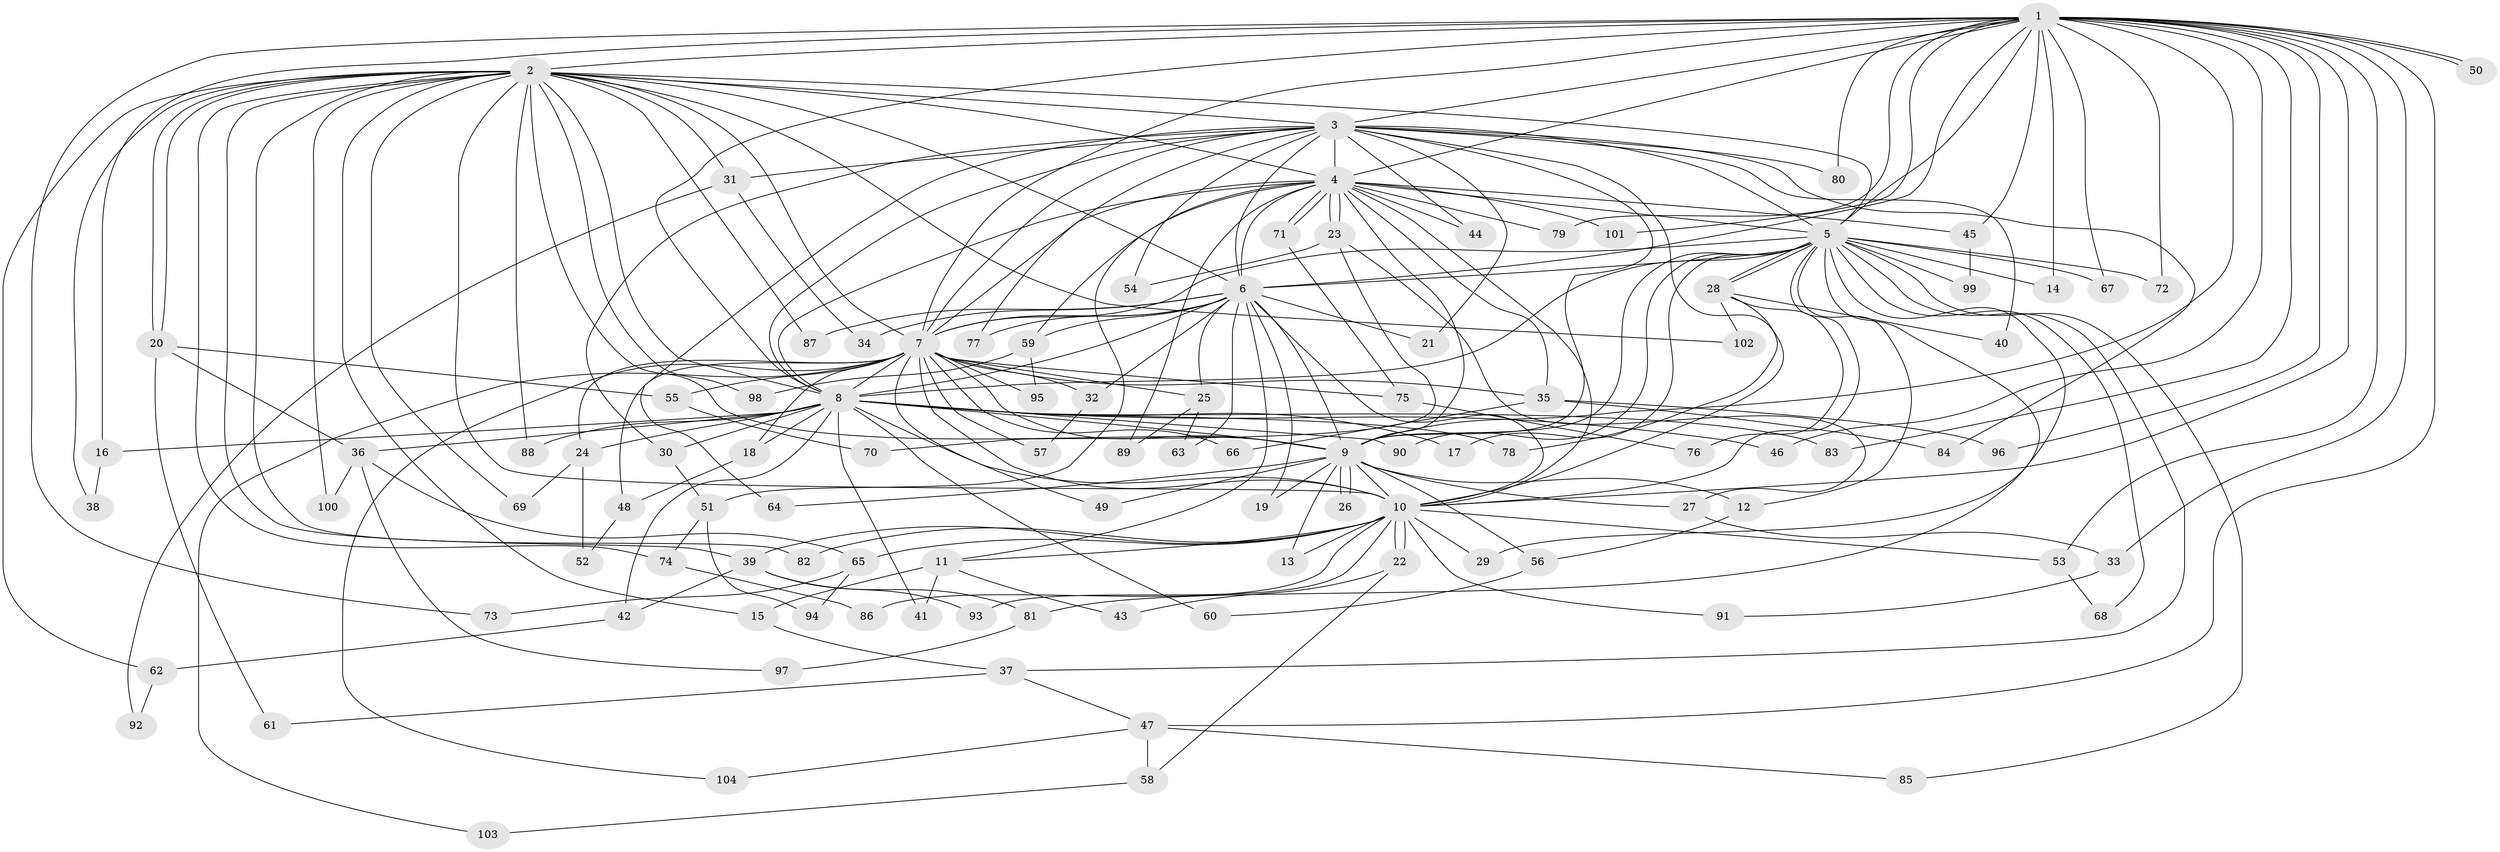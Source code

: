 // coarse degree distribution, {1: 0.0625, 10: 0.03125, 2: 0.09375, 3: 0.21875, 4: 0.25, 5: 0.0625, 15: 0.0625, 14: 0.03125, 16: 0.0625, 6: 0.03125, 18: 0.03125, 13: 0.03125, 8: 0.03125}
// Generated by graph-tools (version 1.1) at 2025/36/03/04/25 23:36:20]
// undirected, 104 vertices, 233 edges
graph export_dot {
  node [color=gray90,style=filled];
  1;
  2;
  3;
  4;
  5;
  6;
  7;
  8;
  9;
  10;
  11;
  12;
  13;
  14;
  15;
  16;
  17;
  18;
  19;
  20;
  21;
  22;
  23;
  24;
  25;
  26;
  27;
  28;
  29;
  30;
  31;
  32;
  33;
  34;
  35;
  36;
  37;
  38;
  39;
  40;
  41;
  42;
  43;
  44;
  45;
  46;
  47;
  48;
  49;
  50;
  51;
  52;
  53;
  54;
  55;
  56;
  57;
  58;
  59;
  60;
  61;
  62;
  63;
  64;
  65;
  66;
  67;
  68;
  69;
  70;
  71;
  72;
  73;
  74;
  75;
  76;
  77;
  78;
  79;
  80;
  81;
  82;
  83;
  84;
  85;
  86;
  87;
  88;
  89;
  90;
  91;
  92;
  93;
  94;
  95;
  96;
  97;
  98;
  99;
  100;
  101;
  102;
  103;
  104;
  1 -- 2;
  1 -- 3;
  1 -- 4;
  1 -- 5;
  1 -- 6;
  1 -- 7;
  1 -- 8;
  1 -- 9;
  1 -- 10;
  1 -- 14;
  1 -- 16;
  1 -- 33;
  1 -- 45;
  1 -- 46;
  1 -- 47;
  1 -- 50;
  1 -- 50;
  1 -- 53;
  1 -- 67;
  1 -- 72;
  1 -- 73;
  1 -- 79;
  1 -- 80;
  1 -- 83;
  1 -- 96;
  1 -- 101;
  2 -- 3;
  2 -- 4;
  2 -- 5;
  2 -- 6;
  2 -- 7;
  2 -- 8;
  2 -- 9;
  2 -- 10;
  2 -- 15;
  2 -- 20;
  2 -- 20;
  2 -- 31;
  2 -- 38;
  2 -- 39;
  2 -- 62;
  2 -- 69;
  2 -- 74;
  2 -- 82;
  2 -- 87;
  2 -- 88;
  2 -- 98;
  2 -- 100;
  2 -- 102;
  3 -- 4;
  3 -- 5;
  3 -- 6;
  3 -- 7;
  3 -- 8;
  3 -- 9;
  3 -- 10;
  3 -- 21;
  3 -- 30;
  3 -- 31;
  3 -- 40;
  3 -- 44;
  3 -- 54;
  3 -- 64;
  3 -- 77;
  3 -- 80;
  3 -- 84;
  4 -- 5;
  4 -- 6;
  4 -- 7;
  4 -- 8;
  4 -- 9;
  4 -- 10;
  4 -- 23;
  4 -- 23;
  4 -- 35;
  4 -- 44;
  4 -- 45;
  4 -- 51;
  4 -- 59;
  4 -- 71;
  4 -- 71;
  4 -- 79;
  4 -- 89;
  4 -- 101;
  5 -- 6;
  5 -- 7;
  5 -- 8;
  5 -- 9;
  5 -- 10;
  5 -- 12;
  5 -- 14;
  5 -- 17;
  5 -- 28;
  5 -- 28;
  5 -- 29;
  5 -- 37;
  5 -- 67;
  5 -- 68;
  5 -- 72;
  5 -- 81;
  5 -- 85;
  5 -- 90;
  5 -- 99;
  6 -- 7;
  6 -- 8;
  6 -- 9;
  6 -- 10;
  6 -- 11;
  6 -- 19;
  6 -- 21;
  6 -- 25;
  6 -- 32;
  6 -- 34;
  6 -- 59;
  6 -- 63;
  6 -- 77;
  6 -- 87;
  7 -- 8;
  7 -- 9;
  7 -- 10;
  7 -- 18;
  7 -- 24;
  7 -- 25;
  7 -- 32;
  7 -- 35;
  7 -- 48;
  7 -- 49;
  7 -- 55;
  7 -- 57;
  7 -- 66;
  7 -- 75;
  7 -- 95;
  7 -- 103;
  7 -- 104;
  8 -- 9;
  8 -- 10;
  8 -- 16;
  8 -- 17;
  8 -- 18;
  8 -- 24;
  8 -- 30;
  8 -- 36;
  8 -- 41;
  8 -- 42;
  8 -- 46;
  8 -- 60;
  8 -- 78;
  8 -- 83;
  8 -- 88;
  8 -- 90;
  9 -- 10;
  9 -- 12;
  9 -- 13;
  9 -- 19;
  9 -- 26;
  9 -- 26;
  9 -- 27;
  9 -- 49;
  9 -- 56;
  9 -- 64;
  10 -- 11;
  10 -- 13;
  10 -- 22;
  10 -- 22;
  10 -- 29;
  10 -- 39;
  10 -- 53;
  10 -- 65;
  10 -- 82;
  10 -- 86;
  10 -- 91;
  10 -- 93;
  11 -- 15;
  11 -- 41;
  11 -- 43;
  12 -- 56;
  15 -- 37;
  16 -- 38;
  18 -- 48;
  20 -- 36;
  20 -- 55;
  20 -- 61;
  22 -- 43;
  22 -- 58;
  23 -- 27;
  23 -- 54;
  23 -- 70;
  24 -- 52;
  24 -- 69;
  25 -- 63;
  25 -- 89;
  27 -- 33;
  28 -- 40;
  28 -- 76;
  28 -- 78;
  28 -- 102;
  30 -- 51;
  31 -- 34;
  31 -- 92;
  32 -- 57;
  33 -- 91;
  35 -- 66;
  35 -- 84;
  35 -- 96;
  36 -- 65;
  36 -- 97;
  36 -- 100;
  37 -- 47;
  37 -- 61;
  39 -- 42;
  39 -- 81;
  39 -- 93;
  42 -- 62;
  45 -- 99;
  47 -- 58;
  47 -- 85;
  47 -- 104;
  48 -- 52;
  51 -- 74;
  51 -- 94;
  53 -- 68;
  55 -- 70;
  56 -- 60;
  58 -- 103;
  59 -- 95;
  59 -- 98;
  62 -- 92;
  65 -- 73;
  65 -- 94;
  71 -- 75;
  74 -- 86;
  75 -- 76;
  81 -- 97;
}
